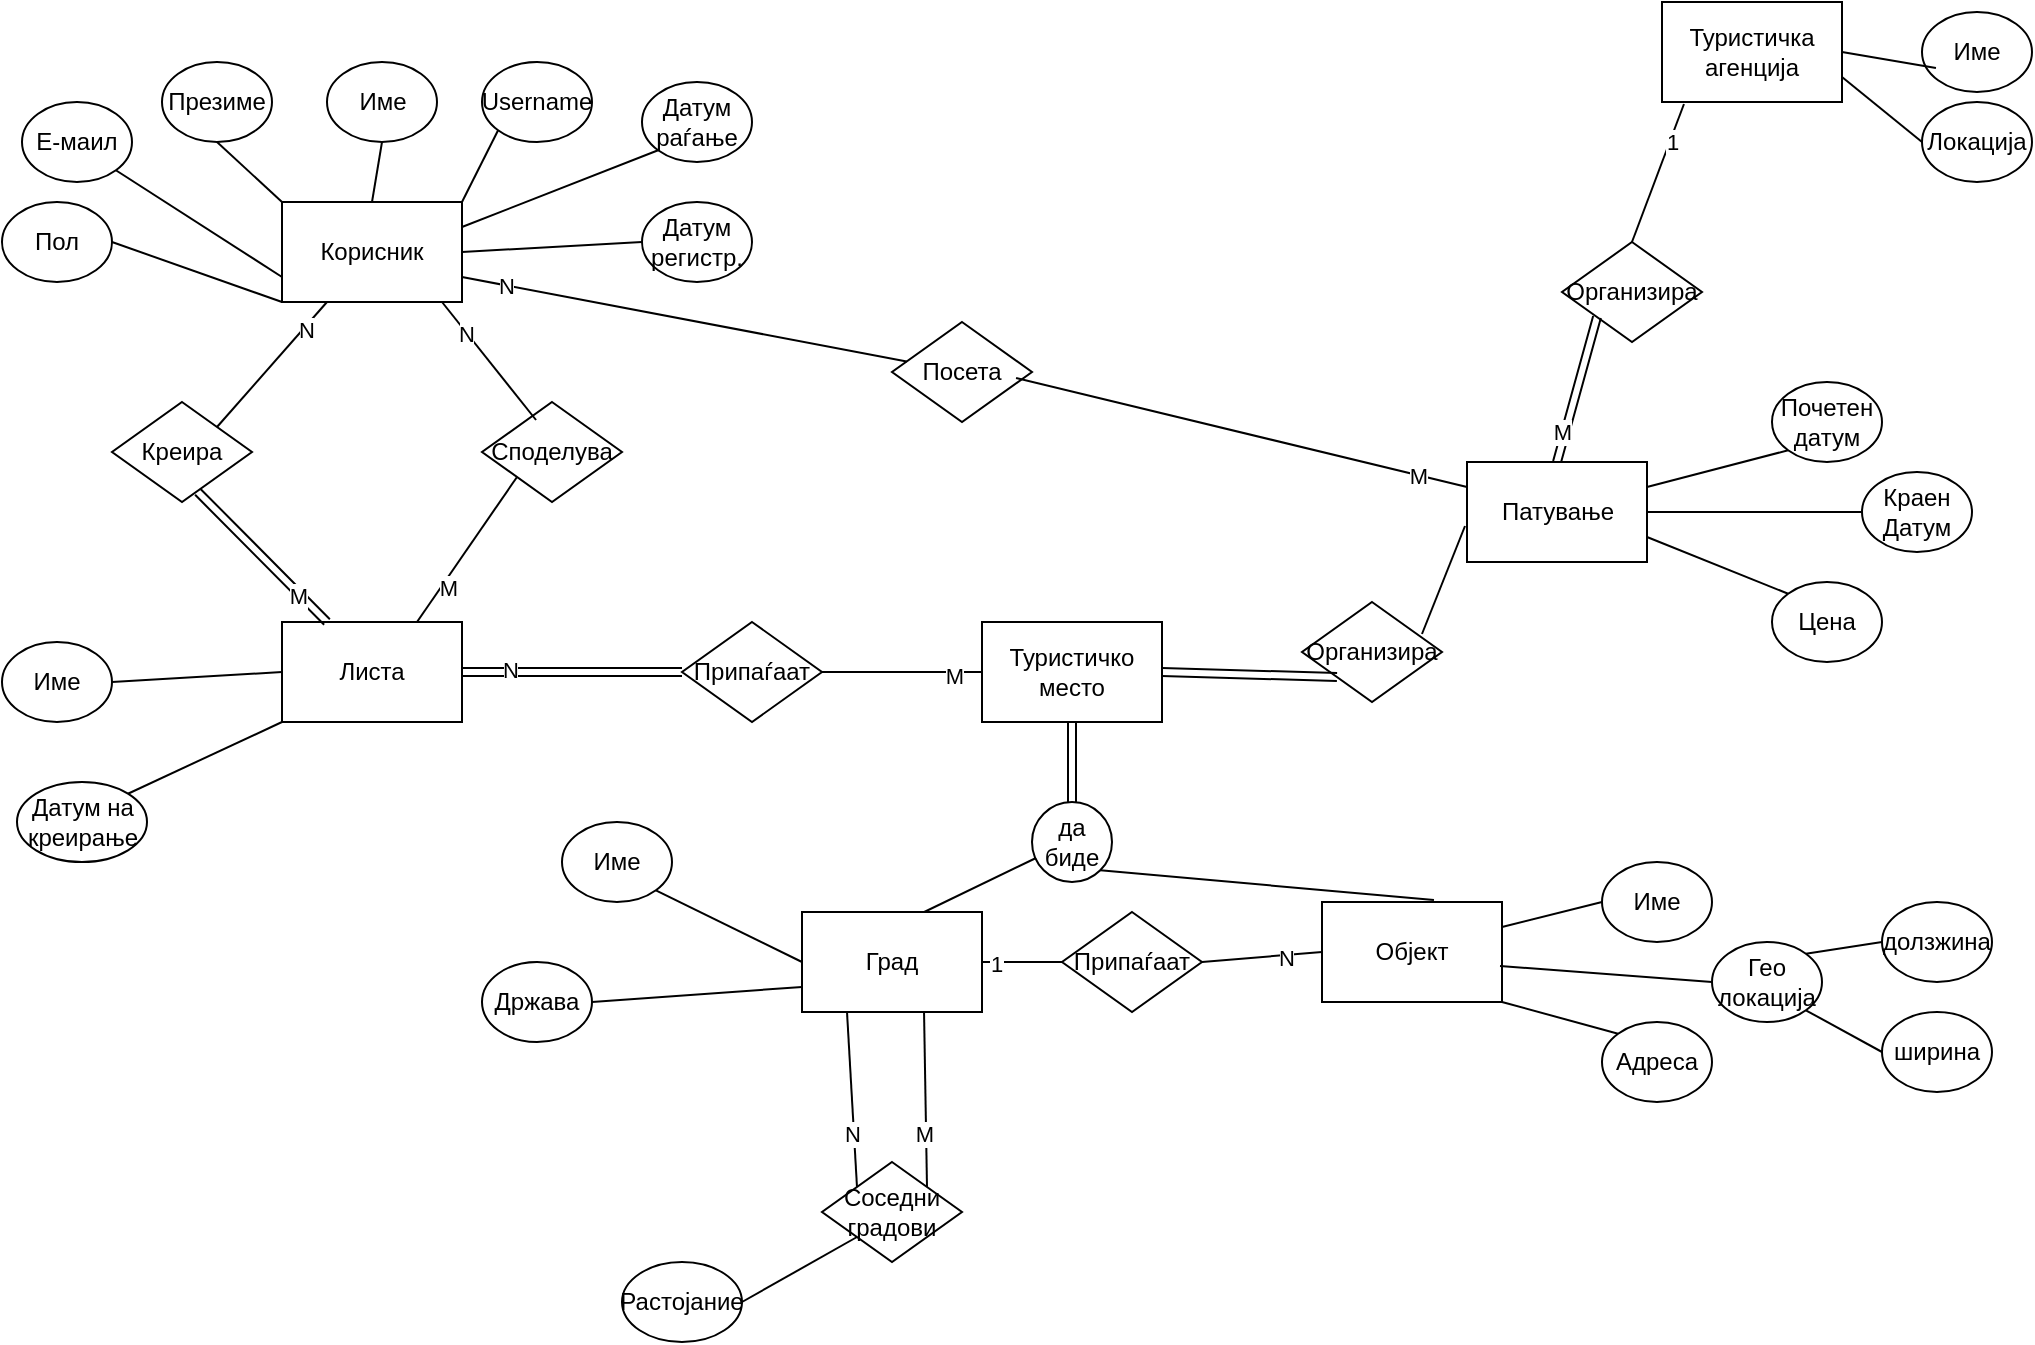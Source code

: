 <mxfile version="24.8.2">
  <diagram name="Page-1" id="xb7ROI2YWN3VlPE44QEm">
    <mxGraphModel dx="1427" dy="600" grid="1" gridSize="10" guides="1" tooltips="1" connect="1" arrows="1" fold="1" page="1" pageScale="1" pageWidth="850" pageHeight="1100" math="0" shadow="0">
      <root>
        <mxCell id="0" />
        <mxCell id="1" parent="0" />
        <mxCell id="wCN2Pezj-w0rMFxSmSeM-1" value="Корисник" style="rounded=0;whiteSpace=wrap;html=1;" parent="1" vertex="1">
          <mxGeometry x="200" y="110" width="90" height="50" as="geometry" />
        </mxCell>
        <mxCell id="wCN2Pezj-w0rMFxSmSeM-2" value="" style="endArrow=none;html=1;rounded=0;exitX=0;exitY=0;exitDx=0;exitDy=0;entryX=0.5;entryY=1;entryDx=0;entryDy=0;" parent="1" source="wCN2Pezj-w0rMFxSmSeM-1" target="wCN2Pezj-w0rMFxSmSeM-10" edge="1">
          <mxGeometry width="50" height="50" relative="1" as="geometry">
            <mxPoint x="260" y="340" as="sourcePoint" />
            <mxPoint x="177" y="68.8" as="targetPoint" />
          </mxGeometry>
        </mxCell>
        <mxCell id="wCN2Pezj-w0rMFxSmSeM-5" value="Име" style="ellipse;whiteSpace=wrap;html=1;" parent="1" vertex="1">
          <mxGeometry x="222.5" y="40" width="55" height="40" as="geometry" />
        </mxCell>
        <mxCell id="wCN2Pezj-w0rMFxSmSeM-7" value="" style="endArrow=none;html=1;rounded=0;entryX=0.5;entryY=1;entryDx=0;entryDy=0;exitX=0.5;exitY=0;exitDx=0;exitDy=0;" parent="1" source="wCN2Pezj-w0rMFxSmSeM-1" target="wCN2Pezj-w0rMFxSmSeM-5" edge="1">
          <mxGeometry width="50" height="50" relative="1" as="geometry">
            <mxPoint x="260" y="340" as="sourcePoint" />
            <mxPoint x="310" y="290" as="targetPoint" />
          </mxGeometry>
        </mxCell>
        <mxCell id="wCN2Pezj-w0rMFxSmSeM-10" value="Презиме" style="ellipse;whiteSpace=wrap;html=1;" parent="1" vertex="1">
          <mxGeometry x="140" y="40" width="55" height="40" as="geometry" />
        </mxCell>
        <mxCell id="wCN2Pezj-w0rMFxSmSeM-11" value="Username" style="ellipse;whiteSpace=wrap;html=1;" parent="1" vertex="1">
          <mxGeometry x="300" y="40" width="55" height="40" as="geometry" />
        </mxCell>
        <mxCell id="wCN2Pezj-w0rMFxSmSeM-12" value="" style="endArrow=none;html=1;rounded=0;entryX=0;entryY=1;entryDx=0;entryDy=0;exitX=1;exitY=0;exitDx=0;exitDy=0;" parent="1" source="wCN2Pezj-w0rMFxSmSeM-1" target="wCN2Pezj-w0rMFxSmSeM-11" edge="1">
          <mxGeometry width="50" height="50" relative="1" as="geometry">
            <mxPoint x="560" y="340" as="sourcePoint" />
            <mxPoint x="610" y="290" as="targetPoint" />
          </mxGeometry>
        </mxCell>
        <mxCell id="wCN2Pezj-w0rMFxSmSeM-13" value="Е-маил" style="ellipse;whiteSpace=wrap;html=1;" parent="1" vertex="1">
          <mxGeometry x="70" y="60" width="55" height="40" as="geometry" />
        </mxCell>
        <mxCell id="wCN2Pezj-w0rMFxSmSeM-15" value="" style="endArrow=none;html=1;rounded=0;entryX=1;entryY=1;entryDx=0;entryDy=0;exitX=0;exitY=0.75;exitDx=0;exitDy=0;" parent="1" source="wCN2Pezj-w0rMFxSmSeM-1" target="wCN2Pezj-w0rMFxSmSeM-13" edge="1">
          <mxGeometry width="50" height="50" relative="1" as="geometry">
            <mxPoint x="560" y="340" as="sourcePoint" />
            <mxPoint x="610" y="290" as="targetPoint" />
          </mxGeometry>
        </mxCell>
        <mxCell id="wCN2Pezj-w0rMFxSmSeM-16" value="Датум раѓање" style="ellipse;whiteSpace=wrap;html=1;" parent="1" vertex="1">
          <mxGeometry x="380" y="50" width="55" height="40" as="geometry" />
        </mxCell>
        <mxCell id="wCN2Pezj-w0rMFxSmSeM-17" value="Датум регистр." style="ellipse;whiteSpace=wrap;html=1;" parent="1" vertex="1">
          <mxGeometry x="380" y="110" width="55" height="40" as="geometry" />
        </mxCell>
        <mxCell id="wCN2Pezj-w0rMFxSmSeM-18" value="" style="endArrow=none;html=1;rounded=0;entryX=0;entryY=0.5;entryDx=0;entryDy=0;exitX=1;exitY=0.5;exitDx=0;exitDy=0;" parent="1" source="wCN2Pezj-w0rMFxSmSeM-1" target="wCN2Pezj-w0rMFxSmSeM-17" edge="1">
          <mxGeometry width="50" height="50" relative="1" as="geometry">
            <mxPoint x="560" y="340" as="sourcePoint" />
            <mxPoint x="610" y="290" as="targetPoint" />
          </mxGeometry>
        </mxCell>
        <mxCell id="wCN2Pezj-w0rMFxSmSeM-19" value="" style="endArrow=none;html=1;rounded=0;entryX=0;entryY=1;entryDx=0;entryDy=0;exitX=1;exitY=0.25;exitDx=0;exitDy=0;" parent="1" source="wCN2Pezj-w0rMFxSmSeM-1" target="wCN2Pezj-w0rMFxSmSeM-16" edge="1">
          <mxGeometry width="50" height="50" relative="1" as="geometry">
            <mxPoint x="560" y="340" as="sourcePoint" />
            <mxPoint x="610" y="290" as="targetPoint" />
          </mxGeometry>
        </mxCell>
        <mxCell id="wCN2Pezj-w0rMFxSmSeM-22" value="Пол" style="ellipse;whiteSpace=wrap;html=1;" parent="1" vertex="1">
          <mxGeometry x="60" y="110" width="55" height="40" as="geometry" />
        </mxCell>
        <mxCell id="wCN2Pezj-w0rMFxSmSeM-23" value="" style="endArrow=none;html=1;rounded=0;entryX=1;entryY=0.5;entryDx=0;entryDy=0;exitX=0;exitY=1;exitDx=0;exitDy=0;" parent="1" source="wCN2Pezj-w0rMFxSmSeM-1" target="wCN2Pezj-w0rMFxSmSeM-22" edge="1">
          <mxGeometry width="50" height="50" relative="1" as="geometry">
            <mxPoint x="560" y="340" as="sourcePoint" />
            <mxPoint x="610" y="290" as="targetPoint" />
          </mxGeometry>
        </mxCell>
        <mxCell id="wCN2Pezj-w0rMFxSmSeM-25" value="Листа" style="rounded=0;whiteSpace=wrap;html=1;" parent="1" vertex="1">
          <mxGeometry x="200" y="320" width="90" height="50" as="geometry" />
        </mxCell>
        <mxCell id="wCN2Pezj-w0rMFxSmSeM-26" value="Име" style="ellipse;whiteSpace=wrap;html=1;" parent="1" vertex="1">
          <mxGeometry x="60" y="330" width="55" height="40" as="geometry" />
        </mxCell>
        <mxCell id="wCN2Pezj-w0rMFxSmSeM-27" value="Датум на креирање" style="ellipse;whiteSpace=wrap;html=1;" parent="1" vertex="1">
          <mxGeometry x="67.5" y="400" width="65" height="40" as="geometry" />
        </mxCell>
        <mxCell id="wCN2Pezj-w0rMFxSmSeM-28" value="" style="endArrow=none;html=1;rounded=0;entryX=1;entryY=0.5;entryDx=0;entryDy=0;exitX=0;exitY=0.5;exitDx=0;exitDy=0;" parent="1" source="wCN2Pezj-w0rMFxSmSeM-25" target="wCN2Pezj-w0rMFxSmSeM-26" edge="1">
          <mxGeometry width="50" height="50" relative="1" as="geometry">
            <mxPoint x="560" y="330" as="sourcePoint" />
            <mxPoint x="610" y="280" as="targetPoint" />
          </mxGeometry>
        </mxCell>
        <mxCell id="wCN2Pezj-w0rMFxSmSeM-29" value="" style="endArrow=none;html=1;rounded=0;entryX=1;entryY=0;entryDx=0;entryDy=0;exitX=0;exitY=1;exitDx=0;exitDy=0;" parent="1" source="wCN2Pezj-w0rMFxSmSeM-25" target="wCN2Pezj-w0rMFxSmSeM-27" edge="1">
          <mxGeometry width="50" height="50" relative="1" as="geometry">
            <mxPoint x="210" y="315" as="sourcePoint" />
            <mxPoint x="97" y="326" as="targetPoint" />
          </mxGeometry>
        </mxCell>
        <mxCell id="wCN2Pezj-w0rMFxSmSeM-32" value="Креира" style="rhombus;whiteSpace=wrap;html=1;" parent="1" vertex="1">
          <mxGeometry x="115" y="210" width="70" height="50" as="geometry" />
        </mxCell>
        <mxCell id="wCN2Pezj-w0rMFxSmSeM-33" value="Споделува" style="rhombus;whiteSpace=wrap;html=1;" parent="1" vertex="1">
          <mxGeometry x="300" y="210" width="70" height="50" as="geometry" />
        </mxCell>
        <mxCell id="YcUPPbPRCtys39ClF-XO-22" value="" style="endArrow=none;html=1;rounded=0;exitX=0.386;exitY=0.18;exitDx=0;exitDy=0;exitPerimeter=0;" edge="1" parent="1" source="wCN2Pezj-w0rMFxSmSeM-33">
          <mxGeometry relative="1" as="geometry">
            <mxPoint x="510" y="310" as="sourcePoint" />
            <mxPoint x="280" y="160" as="targetPoint" />
          </mxGeometry>
        </mxCell>
        <mxCell id="YcUPPbPRCtys39ClF-XO-31" value="N" style="edgeLabel;html=1;align=center;verticalAlign=middle;resizable=0;points=[];" vertex="1" connectable="0" parent="YcUPPbPRCtys39ClF-XO-22">
          <mxGeometry x="0.487" y="1" relative="1" as="geometry">
            <mxPoint as="offset" />
          </mxGeometry>
        </mxCell>
        <mxCell id="YcUPPbPRCtys39ClF-XO-25" value="" style="endArrow=none;html=1;rounded=0;exitX=1;exitY=0;exitDx=0;exitDy=0;entryX=0.25;entryY=1;entryDx=0;entryDy=0;" edge="1" parent="1" source="wCN2Pezj-w0rMFxSmSeM-32" target="wCN2Pezj-w0rMFxSmSeM-1">
          <mxGeometry relative="1" as="geometry">
            <mxPoint x="510" y="310" as="sourcePoint" />
            <mxPoint x="670" y="310" as="targetPoint" />
          </mxGeometry>
        </mxCell>
        <mxCell id="YcUPPbPRCtys39ClF-XO-32" value="N" style="edgeLabel;html=1;align=center;verticalAlign=middle;resizable=0;points=[];" vertex="1" connectable="0" parent="YcUPPbPRCtys39ClF-XO-25">
          <mxGeometry x="0.581" y="-1" relative="1" as="geometry">
            <mxPoint as="offset" />
          </mxGeometry>
        </mxCell>
        <mxCell id="YcUPPbPRCtys39ClF-XO-33" value="" style="shape=link;html=1;rounded=0;exitX=0.614;exitY=0.9;exitDx=0;exitDy=0;exitPerimeter=0;entryX=0.25;entryY=0;entryDx=0;entryDy=0;" edge="1" parent="1" source="wCN2Pezj-w0rMFxSmSeM-32" target="wCN2Pezj-w0rMFxSmSeM-25">
          <mxGeometry relative="1" as="geometry">
            <mxPoint x="510" y="310" as="sourcePoint" />
            <mxPoint x="670" y="310" as="targetPoint" />
          </mxGeometry>
        </mxCell>
        <mxCell id="YcUPPbPRCtys39ClF-XO-35" value="M" style="edgeLabel;html=1;align=center;verticalAlign=middle;resizable=0;points=[];" vertex="1" connectable="0" parent="YcUPPbPRCtys39ClF-XO-33">
          <mxGeometry x="0.575" y="-1" relative="1" as="geometry">
            <mxPoint as="offset" />
          </mxGeometry>
        </mxCell>
        <mxCell id="YcUPPbPRCtys39ClF-XO-36" value="" style="endArrow=none;html=1;rounded=0;exitX=0;exitY=1;exitDx=0;exitDy=0;entryX=0.75;entryY=0;entryDx=0;entryDy=0;" edge="1" parent="1" source="wCN2Pezj-w0rMFxSmSeM-33" target="wCN2Pezj-w0rMFxSmSeM-25">
          <mxGeometry relative="1" as="geometry">
            <mxPoint x="510" y="310" as="sourcePoint" />
            <mxPoint x="670" y="310" as="targetPoint" />
          </mxGeometry>
        </mxCell>
        <mxCell id="YcUPPbPRCtys39ClF-XO-38" value="M" style="edgeLabel;html=1;align=center;verticalAlign=middle;resizable=0;points=[];" vertex="1" connectable="0" parent="YcUPPbPRCtys39ClF-XO-36">
          <mxGeometry x="0.464" y="3" relative="1" as="geometry">
            <mxPoint x="-1" as="offset" />
          </mxGeometry>
        </mxCell>
        <mxCell id="YcUPPbPRCtys39ClF-XO-39" value="Туристичко место" style="rounded=0;whiteSpace=wrap;html=1;" vertex="1" parent="1">
          <mxGeometry x="550" y="320" width="90" height="50" as="geometry" />
        </mxCell>
        <mxCell id="YcUPPbPRCtys39ClF-XO-40" value="" style="shape=link;html=1;rounded=0;entryX=0.5;entryY=1;entryDx=0;entryDy=0;exitX=0.5;exitY=0;exitDx=0;exitDy=0;" edge="1" parent="1" source="YcUPPbPRCtys39ClF-XO-43" target="YcUPPbPRCtys39ClF-XO-39">
          <mxGeometry relative="1" as="geometry">
            <mxPoint x="655" y="450" as="sourcePoint" />
            <mxPoint x="670" y="310" as="targetPoint" />
          </mxGeometry>
        </mxCell>
        <mxCell id="YcUPPbPRCtys39ClF-XO-43" value="да биде" style="ellipse;whiteSpace=wrap;html=1;align=center;" vertex="1" parent="1">
          <mxGeometry x="575" y="410" width="40" height="40" as="geometry" />
        </mxCell>
        <mxCell id="YcUPPbPRCtys39ClF-XO-44" value="" style="endArrow=none;html=1;rounded=0;entryX=0.05;entryY=0.7;entryDx=0;entryDy=0;entryPerimeter=0;exitX=0.633;exitY=0.04;exitDx=0;exitDy=0;exitPerimeter=0;" edge="1" parent="1" source="YcUPPbPRCtys39ClF-XO-51" target="YcUPPbPRCtys39ClF-XO-43">
          <mxGeometry relative="1" as="geometry">
            <mxPoint x="557.5" y="470" as="sourcePoint" />
            <mxPoint x="670" y="410" as="targetPoint" />
          </mxGeometry>
        </mxCell>
        <mxCell id="YcUPPbPRCtys39ClF-XO-47" value="" style="endArrow=none;html=1;rounded=0;entryX=1;entryY=1;entryDx=0;entryDy=0;exitX=0.622;exitY=-0.02;exitDx=0;exitDy=0;exitPerimeter=0;" edge="1" parent="1" source="YcUPPbPRCtys39ClF-XO-52" target="YcUPPbPRCtys39ClF-XO-43">
          <mxGeometry relative="1" as="geometry">
            <mxPoint x="738.234" y="475.729" as="sourcePoint" />
            <mxPoint x="647" y="448" as="targetPoint" />
          </mxGeometry>
        </mxCell>
        <mxCell id="YcUPPbPRCtys39ClF-XO-48" value="Име" style="ellipse;whiteSpace=wrap;html=1;" vertex="1" parent="1">
          <mxGeometry x="860" y="440" width="55" height="40" as="geometry" />
        </mxCell>
        <mxCell id="YcUPPbPRCtys39ClF-XO-49" value="Адреса" style="ellipse;whiteSpace=wrap;html=1;" vertex="1" parent="1">
          <mxGeometry x="860" y="520" width="55" height="40" as="geometry" />
        </mxCell>
        <mxCell id="YcUPPbPRCtys39ClF-XO-50" value="Гео локација" style="ellipse;whiteSpace=wrap;html=1;" vertex="1" parent="1">
          <mxGeometry x="915" y="480" width="55" height="40" as="geometry" />
        </mxCell>
        <mxCell id="YcUPPbPRCtys39ClF-XO-51" value="Град" style="rounded=0;whiteSpace=wrap;html=1;" vertex="1" parent="1">
          <mxGeometry x="460" y="465" width="90" height="50" as="geometry" />
        </mxCell>
        <mxCell id="YcUPPbPRCtys39ClF-XO-52" value="Објект" style="rounded=0;whiteSpace=wrap;html=1;" vertex="1" parent="1">
          <mxGeometry x="720" y="460" width="90" height="50" as="geometry" />
        </mxCell>
        <mxCell id="YcUPPbPRCtys39ClF-XO-53" value="" style="endArrow=none;html=1;rounded=0;entryX=1;entryY=0.25;entryDx=0;entryDy=0;exitX=0;exitY=0.5;exitDx=0;exitDy=0;" edge="1" parent="1" source="YcUPPbPRCtys39ClF-XO-48" target="YcUPPbPRCtys39ClF-XO-52">
          <mxGeometry relative="1" as="geometry">
            <mxPoint x="776" y="474" as="sourcePoint" />
            <mxPoint x="679" y="454" as="targetPoint" />
          </mxGeometry>
        </mxCell>
        <mxCell id="YcUPPbPRCtys39ClF-XO-54" value="" style="endArrow=none;html=1;rounded=0;entryX=1;entryY=1;entryDx=0;entryDy=0;exitX=0;exitY=0;exitDx=0;exitDy=0;" edge="1" parent="1" source="YcUPPbPRCtys39ClF-XO-49" target="YcUPPbPRCtys39ClF-XO-52">
          <mxGeometry relative="1" as="geometry">
            <mxPoint x="786" y="484" as="sourcePoint" />
            <mxPoint x="689" y="464" as="targetPoint" />
          </mxGeometry>
        </mxCell>
        <mxCell id="YcUPPbPRCtys39ClF-XO-55" value="" style="endArrow=none;html=1;rounded=0;entryX=0;entryY=0.5;entryDx=0;entryDy=0;exitX=0.989;exitY=0.64;exitDx=0;exitDy=0;exitPerimeter=0;" edge="1" parent="1" source="YcUPPbPRCtys39ClF-XO-52" target="YcUPPbPRCtys39ClF-XO-50">
          <mxGeometry relative="1" as="geometry">
            <mxPoint x="796" y="494" as="sourcePoint" />
            <mxPoint x="699" y="474" as="targetPoint" />
          </mxGeometry>
        </mxCell>
        <mxCell id="YcUPPbPRCtys39ClF-XO-56" value="" style="endArrow=none;html=1;rounded=0;exitX=1;exitY=0;exitDx=0;exitDy=0;entryX=0;entryY=0.5;entryDx=0;entryDy=0;" edge="1" parent="1" source="YcUPPbPRCtys39ClF-XO-50" target="YcUPPbPRCtys39ClF-XO-58">
          <mxGeometry relative="1" as="geometry">
            <mxPoint x="806" y="504" as="sourcePoint" />
            <mxPoint x="1010" y="480" as="targetPoint" />
          </mxGeometry>
        </mxCell>
        <mxCell id="YcUPPbPRCtys39ClF-XO-57" value="" style="endArrow=none;html=1;rounded=0;exitX=1;exitY=1;exitDx=0;exitDy=0;entryX=0;entryY=0.5;entryDx=0;entryDy=0;" edge="1" parent="1" source="YcUPPbPRCtys39ClF-XO-50" target="YcUPPbPRCtys39ClF-XO-59">
          <mxGeometry relative="1" as="geometry">
            <mxPoint x="816" y="514" as="sourcePoint" />
            <mxPoint x="1000" y="550" as="targetPoint" />
          </mxGeometry>
        </mxCell>
        <mxCell id="YcUPPbPRCtys39ClF-XO-58" value="долзжина" style="ellipse;whiteSpace=wrap;html=1;" vertex="1" parent="1">
          <mxGeometry x="1000" y="460" width="55" height="40" as="geometry" />
        </mxCell>
        <mxCell id="YcUPPbPRCtys39ClF-XO-59" value="ширина" style="ellipse;whiteSpace=wrap;html=1;" vertex="1" parent="1">
          <mxGeometry x="1000" y="515" width="55" height="40" as="geometry" />
        </mxCell>
        <mxCell id="YcUPPbPRCtys39ClF-XO-61" value="Име" style="ellipse;whiteSpace=wrap;html=1;" vertex="1" parent="1">
          <mxGeometry x="340" y="420" width="55" height="40" as="geometry" />
        </mxCell>
        <mxCell id="YcUPPbPRCtys39ClF-XO-62" value="Држава" style="ellipse;whiteSpace=wrap;html=1;" vertex="1" parent="1">
          <mxGeometry x="300" y="490" width="55" height="40" as="geometry" />
        </mxCell>
        <mxCell id="YcUPPbPRCtys39ClF-XO-63" value="Припаѓаат" style="rhombus;whiteSpace=wrap;html=1;" vertex="1" parent="1">
          <mxGeometry x="590" y="465" width="70" height="50" as="geometry" />
        </mxCell>
        <mxCell id="YcUPPbPRCtys39ClF-XO-64" value="" style="endArrow=none;html=1;rounded=0;exitX=1;exitY=0.5;exitDx=0;exitDy=0;entryX=0;entryY=0.5;entryDx=0;entryDy=0;" edge="1" parent="1" source="YcUPPbPRCtys39ClF-XO-63" target="YcUPPbPRCtys39ClF-XO-52">
          <mxGeometry relative="1" as="geometry">
            <mxPoint x="510" y="420" as="sourcePoint" />
            <mxPoint x="670" y="420" as="targetPoint" />
          </mxGeometry>
        </mxCell>
        <mxCell id="YcUPPbPRCtys39ClF-XO-66" value="N" style="edgeLabel;html=1;align=center;verticalAlign=middle;resizable=0;points=[];" vertex="1" connectable="0" parent="YcUPPbPRCtys39ClF-XO-64">
          <mxGeometry x="0.397" y="-1" relative="1" as="geometry">
            <mxPoint as="offset" />
          </mxGeometry>
        </mxCell>
        <mxCell id="YcUPPbPRCtys39ClF-XO-67" value="" style="endArrow=none;html=1;rounded=0;exitX=1;exitY=0.5;exitDx=0;exitDy=0;entryX=0;entryY=0.5;entryDx=0;entryDy=0;" edge="1" parent="1" source="YcUPPbPRCtys39ClF-XO-51" target="YcUPPbPRCtys39ClF-XO-63">
          <mxGeometry relative="1" as="geometry">
            <mxPoint x="510" y="420" as="sourcePoint" />
            <mxPoint x="670" y="420" as="targetPoint" />
          </mxGeometry>
        </mxCell>
        <mxCell id="YcUPPbPRCtys39ClF-XO-68" value="1" style="edgeLabel;html=1;align=center;verticalAlign=middle;resizable=0;points=[];" vertex="1" connectable="0" parent="YcUPPbPRCtys39ClF-XO-67">
          <mxGeometry x="-0.65" y="-1" relative="1" as="geometry">
            <mxPoint as="offset" />
          </mxGeometry>
        </mxCell>
        <mxCell id="YcUPPbPRCtys39ClF-XO-69" value="" style="endArrow=none;html=1;rounded=0;exitX=0.25;exitY=1;exitDx=0;exitDy=0;entryX=0;entryY=0;entryDx=0;entryDy=0;" edge="1" parent="1" source="YcUPPbPRCtys39ClF-XO-51" target="YcUPPbPRCtys39ClF-XO-73">
          <mxGeometry relative="1" as="geometry">
            <mxPoint x="710" y="500" as="sourcePoint" />
            <mxPoint x="483" y="580" as="targetPoint" />
          </mxGeometry>
        </mxCell>
        <mxCell id="YcUPPbPRCtys39ClF-XO-70" value="N" style="edgeLabel;html=1;align=center;verticalAlign=middle;resizable=0;points=[];" vertex="1" connectable="0" parent="YcUPPbPRCtys39ClF-XO-69">
          <mxGeometry x="0.397" y="-1" relative="1" as="geometry">
            <mxPoint as="offset" />
          </mxGeometry>
        </mxCell>
        <mxCell id="YcUPPbPRCtys39ClF-XO-71" value="" style="endArrow=none;html=1;rounded=0;exitX=0.678;exitY=1;exitDx=0;exitDy=0;exitPerimeter=0;entryX=1;entryY=0;entryDx=0;entryDy=0;" edge="1" parent="1" source="YcUPPbPRCtys39ClF-XO-51" target="YcUPPbPRCtys39ClF-XO-73">
          <mxGeometry relative="1" as="geometry">
            <mxPoint x="720" y="510" as="sourcePoint" />
            <mxPoint x="521" y="590" as="targetPoint" />
          </mxGeometry>
        </mxCell>
        <mxCell id="YcUPPbPRCtys39ClF-XO-72" value="M" style="edgeLabel;html=1;align=center;verticalAlign=middle;resizable=0;points=[];" vertex="1" connectable="0" parent="YcUPPbPRCtys39ClF-XO-71">
          <mxGeometry x="0.397" y="-1" relative="1" as="geometry">
            <mxPoint as="offset" />
          </mxGeometry>
        </mxCell>
        <mxCell id="YcUPPbPRCtys39ClF-XO-73" value="Соседни градови" style="rhombus;whiteSpace=wrap;html=1;" vertex="1" parent="1">
          <mxGeometry x="470" y="590" width="70" height="50" as="geometry" />
        </mxCell>
        <mxCell id="YcUPPbPRCtys39ClF-XO-74" value="Растојание" style="ellipse;whiteSpace=wrap;html=1;" vertex="1" parent="1">
          <mxGeometry x="370" y="640" width="60" height="40" as="geometry" />
        </mxCell>
        <mxCell id="YcUPPbPRCtys39ClF-XO-75" value="" style="endArrow=none;html=1;rounded=0;entryX=0;entryY=0.5;entryDx=0;entryDy=0;exitX=1;exitY=1;exitDx=0;exitDy=0;" edge="1" parent="1" source="YcUPPbPRCtys39ClF-XO-61" target="YcUPPbPRCtys39ClF-XO-51">
          <mxGeometry width="50" height="50" relative="1" as="geometry">
            <mxPoint x="210" y="355" as="sourcePoint" />
            <mxPoint x="125" y="360" as="targetPoint" />
          </mxGeometry>
        </mxCell>
        <mxCell id="YcUPPbPRCtys39ClF-XO-76" value="" style="endArrow=none;html=1;rounded=0;entryX=0;entryY=0.75;entryDx=0;entryDy=0;exitX=1;exitY=0.5;exitDx=0;exitDy=0;" edge="1" parent="1" source="YcUPPbPRCtys39ClF-XO-62" target="YcUPPbPRCtys39ClF-XO-51">
          <mxGeometry width="50" height="50" relative="1" as="geometry">
            <mxPoint x="220" y="365" as="sourcePoint" />
            <mxPoint x="135" y="370" as="targetPoint" />
          </mxGeometry>
        </mxCell>
        <mxCell id="YcUPPbPRCtys39ClF-XO-77" value="" style="endArrow=none;html=1;rounded=0;entryX=1;entryY=0.5;entryDx=0;entryDy=0;exitX=0;exitY=1;exitDx=0;exitDy=0;" edge="1" parent="1" source="YcUPPbPRCtys39ClF-XO-73" target="YcUPPbPRCtys39ClF-XO-74">
          <mxGeometry width="50" height="50" relative="1" as="geometry">
            <mxPoint x="230" y="375" as="sourcePoint" />
            <mxPoint x="145" y="380" as="targetPoint" />
          </mxGeometry>
        </mxCell>
        <mxCell id="YcUPPbPRCtys39ClF-XO-78" value="Припаѓаат" style="rhombus;whiteSpace=wrap;html=1;" vertex="1" parent="1">
          <mxGeometry x="400" y="320" width="70" height="50" as="geometry" />
        </mxCell>
        <mxCell id="YcUPPbPRCtys39ClF-XO-79" value="" style="shape=link;html=1;rounded=0;exitX=0;exitY=0.5;exitDx=0;exitDy=0;entryX=1;entryY=0.5;entryDx=0;entryDy=0;" edge="1" parent="1" source="YcUPPbPRCtys39ClF-XO-78" target="wCN2Pezj-w0rMFxSmSeM-25">
          <mxGeometry relative="1" as="geometry">
            <mxPoint x="168" y="265" as="sourcePoint" />
            <mxPoint x="233" y="330" as="targetPoint" />
          </mxGeometry>
        </mxCell>
        <mxCell id="YcUPPbPRCtys39ClF-XO-80" value="N" style="edgeLabel;html=1;align=center;verticalAlign=middle;resizable=0;points=[];" vertex="1" connectable="0" parent="YcUPPbPRCtys39ClF-XO-79">
          <mxGeometry x="0.575" y="-1" relative="1" as="geometry">
            <mxPoint as="offset" />
          </mxGeometry>
        </mxCell>
        <mxCell id="YcUPPbPRCtys39ClF-XO-81" value="" style="endArrow=none;html=1;rounded=0;exitX=0;exitY=0.5;exitDx=0;exitDy=0;entryX=1;entryY=0.5;entryDx=0;entryDy=0;" edge="1" parent="1" source="YcUPPbPRCtys39ClF-XO-39" target="YcUPPbPRCtys39ClF-XO-78">
          <mxGeometry relative="1" as="geometry">
            <mxPoint x="328" y="258" as="sourcePoint" />
            <mxPoint x="278" y="330" as="targetPoint" />
          </mxGeometry>
        </mxCell>
        <mxCell id="YcUPPbPRCtys39ClF-XO-83" value="M" style="edgeLabel;html=1;align=center;verticalAlign=middle;resizable=0;points=[];" vertex="1" connectable="0" parent="YcUPPbPRCtys39ClF-XO-81">
          <mxGeometry x="-0.643" y="2" relative="1" as="geometry">
            <mxPoint as="offset" />
          </mxGeometry>
        </mxCell>
        <mxCell id="YcUPPbPRCtys39ClF-XO-84" value="Туристичка агенција" style="rounded=0;whiteSpace=wrap;html=1;" vertex="1" parent="1">
          <mxGeometry x="890" y="10" width="90" height="50" as="geometry" />
        </mxCell>
        <mxCell id="YcUPPbPRCtys39ClF-XO-85" value="Име" style="ellipse;whiteSpace=wrap;html=1;" vertex="1" parent="1">
          <mxGeometry x="1020" y="15" width="55" height="40" as="geometry" />
        </mxCell>
        <mxCell id="YcUPPbPRCtys39ClF-XO-86" value="Локација" style="ellipse;whiteSpace=wrap;html=1;" vertex="1" parent="1">
          <mxGeometry x="1020" y="60" width="55" height="40" as="geometry" />
        </mxCell>
        <mxCell id="YcUPPbPRCtys39ClF-XO-87" value="" style="endArrow=none;html=1;rounded=0;entryX=0.127;entryY=0.7;entryDx=0;entryDy=0;exitX=1;exitY=0.5;exitDx=0;exitDy=0;entryPerimeter=0;" edge="1" parent="1" source="YcUPPbPRCtys39ClF-XO-84" target="YcUPPbPRCtys39ClF-XO-85">
          <mxGeometry width="50" height="50" relative="1" as="geometry">
            <mxPoint x="300" y="120" as="sourcePoint" />
            <mxPoint x="318" y="84" as="targetPoint" />
          </mxGeometry>
        </mxCell>
        <mxCell id="YcUPPbPRCtys39ClF-XO-88" value="" style="endArrow=none;html=1;rounded=0;entryX=0;entryY=0.5;entryDx=0;entryDy=0;exitX=1;exitY=0.75;exitDx=0;exitDy=0;" edge="1" parent="1" source="YcUPPbPRCtys39ClF-XO-84" target="YcUPPbPRCtys39ClF-XO-86">
          <mxGeometry width="50" height="50" relative="1" as="geometry">
            <mxPoint x="965" y="105" as="sourcePoint" />
            <mxPoint x="1000" y="70" as="targetPoint" />
          </mxGeometry>
        </mxCell>
        <mxCell id="YcUPPbPRCtys39ClF-XO-90" value="Организира" style="rhombus;whiteSpace=wrap;html=1;" vertex="1" parent="1">
          <mxGeometry x="840" y="130" width="70" height="50" as="geometry" />
        </mxCell>
        <mxCell id="YcUPPbPRCtys39ClF-XO-91" value="" style="shape=link;html=1;rounded=0;exitX=0;exitY=1;exitDx=0;exitDy=0;entryX=0.5;entryY=0;entryDx=0;entryDy=0;" edge="1" parent="1" source="YcUPPbPRCtys39ClF-XO-90" target="YcUPPbPRCtys39ClF-XO-95">
          <mxGeometry relative="1" as="geometry">
            <mxPoint x="410" y="355" as="sourcePoint" />
            <mxPoint x="300" y="355" as="targetPoint" />
          </mxGeometry>
        </mxCell>
        <mxCell id="YcUPPbPRCtys39ClF-XO-97" value="М" style="edgeLabel;html=1;align=center;verticalAlign=middle;resizable=0;points=[];" vertex="1" connectable="0" parent="YcUPPbPRCtys39ClF-XO-91">
          <mxGeometry x="0.598" y="-2" relative="1" as="geometry">
            <mxPoint as="offset" />
          </mxGeometry>
        </mxCell>
        <mxCell id="YcUPPbPRCtys39ClF-XO-93" value="" style="endArrow=none;html=1;rounded=0;entryX=0.122;entryY=1.02;entryDx=0;entryDy=0;entryPerimeter=0;exitX=0.5;exitY=0;exitDx=0;exitDy=0;" edge="1" parent="1" source="YcUPPbPRCtys39ClF-XO-90" target="YcUPPbPRCtys39ClF-XO-84">
          <mxGeometry relative="1" as="geometry">
            <mxPoint x="893" y="143" as="sourcePoint" />
            <mxPoint x="480" y="355" as="targetPoint" />
          </mxGeometry>
        </mxCell>
        <mxCell id="YcUPPbPRCtys39ClF-XO-96" value="1" style="edgeLabel;html=1;align=center;verticalAlign=middle;resizable=0;points=[];" vertex="1" connectable="0" parent="YcUPPbPRCtys39ClF-XO-93">
          <mxGeometry x="0.483" y="-1" relative="1" as="geometry">
            <mxPoint as="offset" />
          </mxGeometry>
        </mxCell>
        <mxCell id="YcUPPbPRCtys39ClF-XO-95" value="Патување" style="rounded=0;whiteSpace=wrap;html=1;" vertex="1" parent="1">
          <mxGeometry x="792.5" y="240" width="90" height="50" as="geometry" />
        </mxCell>
        <mxCell id="YcUPPbPRCtys39ClF-XO-98" value="Организира" style="rhombus;whiteSpace=wrap;html=1;" vertex="1" parent="1">
          <mxGeometry x="710" y="310" width="70" height="50" as="geometry" />
        </mxCell>
        <mxCell id="YcUPPbPRCtys39ClF-XO-99" value="" style="shape=link;html=1;rounded=0;exitX=0;exitY=1;exitDx=0;exitDy=0;entryX=1;entryY=0.5;entryDx=0;entryDy=0;" edge="1" parent="1" source="YcUPPbPRCtys39ClF-XO-98" target="YcUPPbPRCtys39ClF-XO-39">
          <mxGeometry relative="1" as="geometry">
            <mxPoint x="818" y="198" as="sourcePoint" />
            <mxPoint x="755" y="241" as="targetPoint" />
          </mxGeometry>
        </mxCell>
        <mxCell id="YcUPPbPRCtys39ClF-XO-101" value="" style="endArrow=none;html=1;rounded=0;entryX=0.857;entryY=0.32;entryDx=0;entryDy=0;exitX=-0.011;exitY=0.64;exitDx=0;exitDy=0;entryPerimeter=0;exitPerimeter=0;" edge="1" parent="1" source="YcUPPbPRCtys39ClF-XO-95" target="YcUPPbPRCtys39ClF-XO-98">
          <mxGeometry relative="1" as="geometry">
            <mxPoint x="870" y="470" as="sourcePoint" />
            <mxPoint x="820" y="483" as="targetPoint" />
          </mxGeometry>
        </mxCell>
        <mxCell id="YcUPPbPRCtys39ClF-XO-102" value="Почетен датум" style="ellipse;whiteSpace=wrap;html=1;" vertex="1" parent="1">
          <mxGeometry x="945" y="200" width="55" height="40" as="geometry" />
        </mxCell>
        <mxCell id="YcUPPbPRCtys39ClF-XO-103" value="Цена" style="ellipse;whiteSpace=wrap;html=1;" vertex="1" parent="1">
          <mxGeometry x="945" y="300" width="55" height="40" as="geometry" />
        </mxCell>
        <mxCell id="YcUPPbPRCtys39ClF-XO-104" value="Краен Датум" style="ellipse;whiteSpace=wrap;html=1;" vertex="1" parent="1">
          <mxGeometry x="990" y="245" width="55" height="40" as="geometry" />
        </mxCell>
        <mxCell id="YcUPPbPRCtys39ClF-XO-105" value="" style="endArrow=none;html=1;rounded=0;entryX=0;entryY=1;entryDx=0;entryDy=0;exitX=1;exitY=0.25;exitDx=0;exitDy=0;" edge="1" parent="1" source="YcUPPbPRCtys39ClF-XO-95" target="YcUPPbPRCtys39ClF-XO-102">
          <mxGeometry width="50" height="50" relative="1" as="geometry">
            <mxPoint x="300" y="120" as="sourcePoint" />
            <mxPoint x="318" y="84" as="targetPoint" />
          </mxGeometry>
        </mxCell>
        <mxCell id="YcUPPbPRCtys39ClF-XO-106" value="" style="endArrow=none;html=1;rounded=0;entryX=0;entryY=0.5;entryDx=0;entryDy=0;exitX=1;exitY=0.5;exitDx=0;exitDy=0;" edge="1" parent="1" source="YcUPPbPRCtys39ClF-XO-95" target="YcUPPbPRCtys39ClF-XO-104">
          <mxGeometry width="50" height="50" relative="1" as="geometry">
            <mxPoint x="893" y="263" as="sourcePoint" />
            <mxPoint x="963" y="244" as="targetPoint" />
          </mxGeometry>
        </mxCell>
        <mxCell id="YcUPPbPRCtys39ClF-XO-107" value="" style="endArrow=none;html=1;rounded=0;entryX=0;entryY=0;entryDx=0;entryDy=0;exitX=1;exitY=0.75;exitDx=0;exitDy=0;" edge="1" parent="1" source="YcUPPbPRCtys39ClF-XO-95" target="YcUPPbPRCtys39ClF-XO-103">
          <mxGeometry width="50" height="50" relative="1" as="geometry">
            <mxPoint x="893" y="275" as="sourcePoint" />
            <mxPoint x="1000" y="275" as="targetPoint" />
          </mxGeometry>
        </mxCell>
        <mxCell id="YcUPPbPRCtys39ClF-XO-108" value="Посета" style="rhombus;whiteSpace=wrap;html=1;" vertex="1" parent="1">
          <mxGeometry x="505" y="170" width="70" height="50" as="geometry" />
        </mxCell>
        <mxCell id="YcUPPbPRCtys39ClF-XO-109" value="" style="endArrow=none;html=1;rounded=0;exitX=0.886;exitY=0.56;exitDx=0;exitDy=0;entryX=0;entryY=0.25;entryDx=0;entryDy=0;exitPerimeter=0;" edge="1" parent="1" source="YcUPPbPRCtys39ClF-XO-108" target="YcUPPbPRCtys39ClF-XO-95">
          <mxGeometry relative="1" as="geometry">
            <mxPoint x="328" y="258" as="sourcePoint" />
            <mxPoint x="278" y="330" as="targetPoint" />
          </mxGeometry>
        </mxCell>
        <mxCell id="YcUPPbPRCtys39ClF-XO-111" value="М" style="edgeLabel;html=1;align=center;verticalAlign=middle;resizable=0;points=[];" vertex="1" connectable="0" parent="YcUPPbPRCtys39ClF-XO-109">
          <mxGeometry x="0.781" relative="1" as="geometry">
            <mxPoint as="offset" />
          </mxGeometry>
        </mxCell>
        <mxCell id="YcUPPbPRCtys39ClF-XO-112" value="" style="endArrow=none;html=1;rounded=0;exitX=1;exitY=0.75;exitDx=0;exitDy=0;" edge="1" parent="1" source="wCN2Pezj-w0rMFxSmSeM-1" target="YcUPPbPRCtys39ClF-XO-108">
          <mxGeometry relative="1" as="geometry">
            <mxPoint x="597" y="213" as="sourcePoint" />
            <mxPoint x="803" y="263" as="targetPoint" />
          </mxGeometry>
        </mxCell>
        <mxCell id="YcUPPbPRCtys39ClF-XO-114" value="N" style="edgeLabel;html=1;align=center;verticalAlign=middle;resizable=0;points=[];" vertex="1" connectable="0" parent="YcUPPbPRCtys39ClF-XO-112">
          <mxGeometry x="-0.805" relative="1" as="geometry">
            <mxPoint as="offset" />
          </mxGeometry>
        </mxCell>
      </root>
    </mxGraphModel>
  </diagram>
</mxfile>
